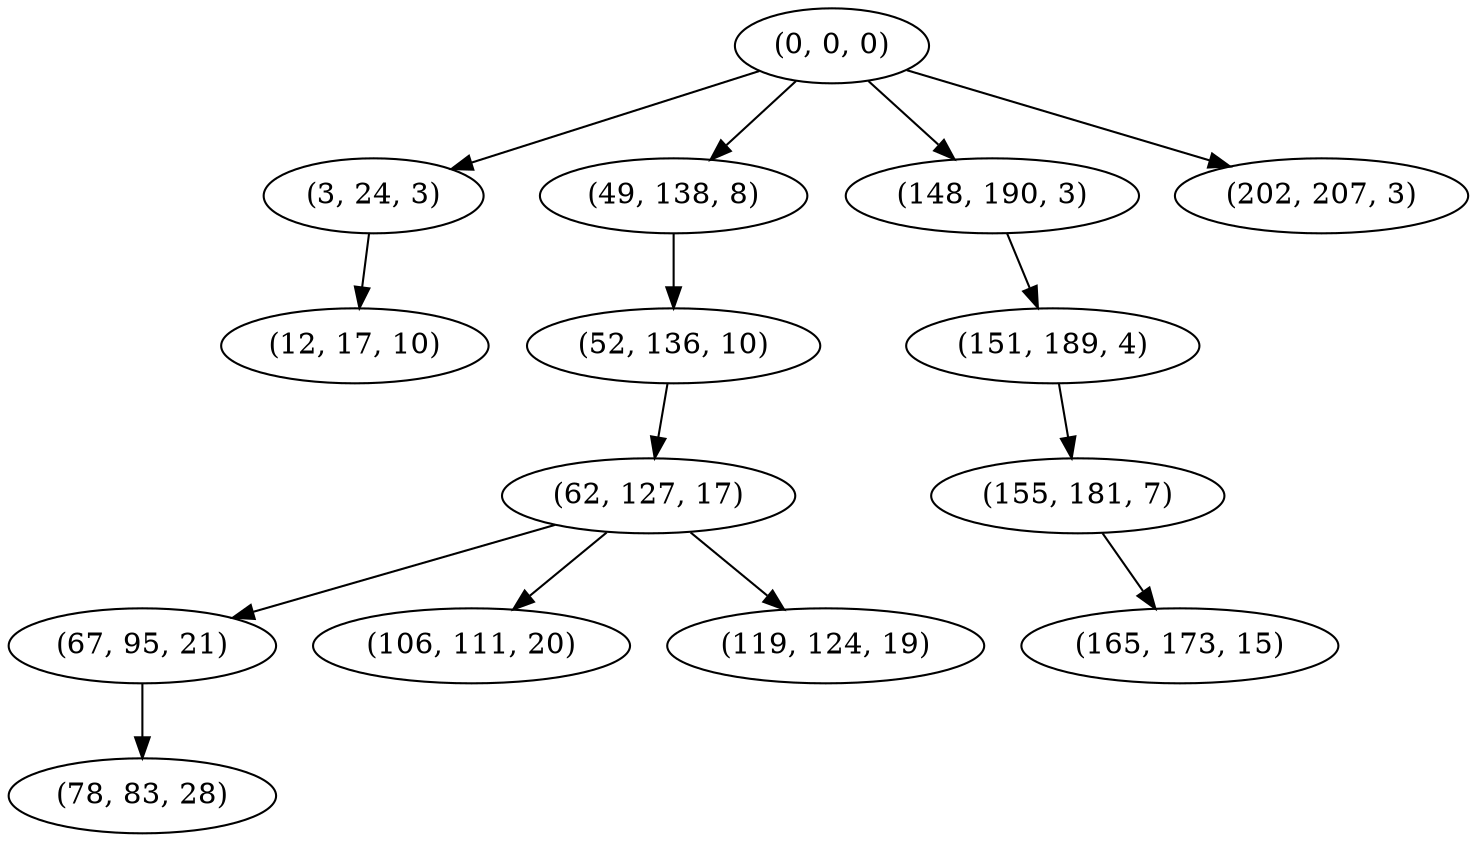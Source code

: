 digraph tree {
    "(0, 0, 0)";
    "(3, 24, 3)";
    "(12, 17, 10)";
    "(49, 138, 8)";
    "(52, 136, 10)";
    "(62, 127, 17)";
    "(67, 95, 21)";
    "(78, 83, 28)";
    "(106, 111, 20)";
    "(119, 124, 19)";
    "(148, 190, 3)";
    "(151, 189, 4)";
    "(155, 181, 7)";
    "(165, 173, 15)";
    "(202, 207, 3)";
    "(0, 0, 0)" -> "(3, 24, 3)";
    "(0, 0, 0)" -> "(49, 138, 8)";
    "(0, 0, 0)" -> "(148, 190, 3)";
    "(0, 0, 0)" -> "(202, 207, 3)";
    "(3, 24, 3)" -> "(12, 17, 10)";
    "(49, 138, 8)" -> "(52, 136, 10)";
    "(52, 136, 10)" -> "(62, 127, 17)";
    "(62, 127, 17)" -> "(67, 95, 21)";
    "(62, 127, 17)" -> "(106, 111, 20)";
    "(62, 127, 17)" -> "(119, 124, 19)";
    "(67, 95, 21)" -> "(78, 83, 28)";
    "(148, 190, 3)" -> "(151, 189, 4)";
    "(151, 189, 4)" -> "(155, 181, 7)";
    "(155, 181, 7)" -> "(165, 173, 15)";
}
